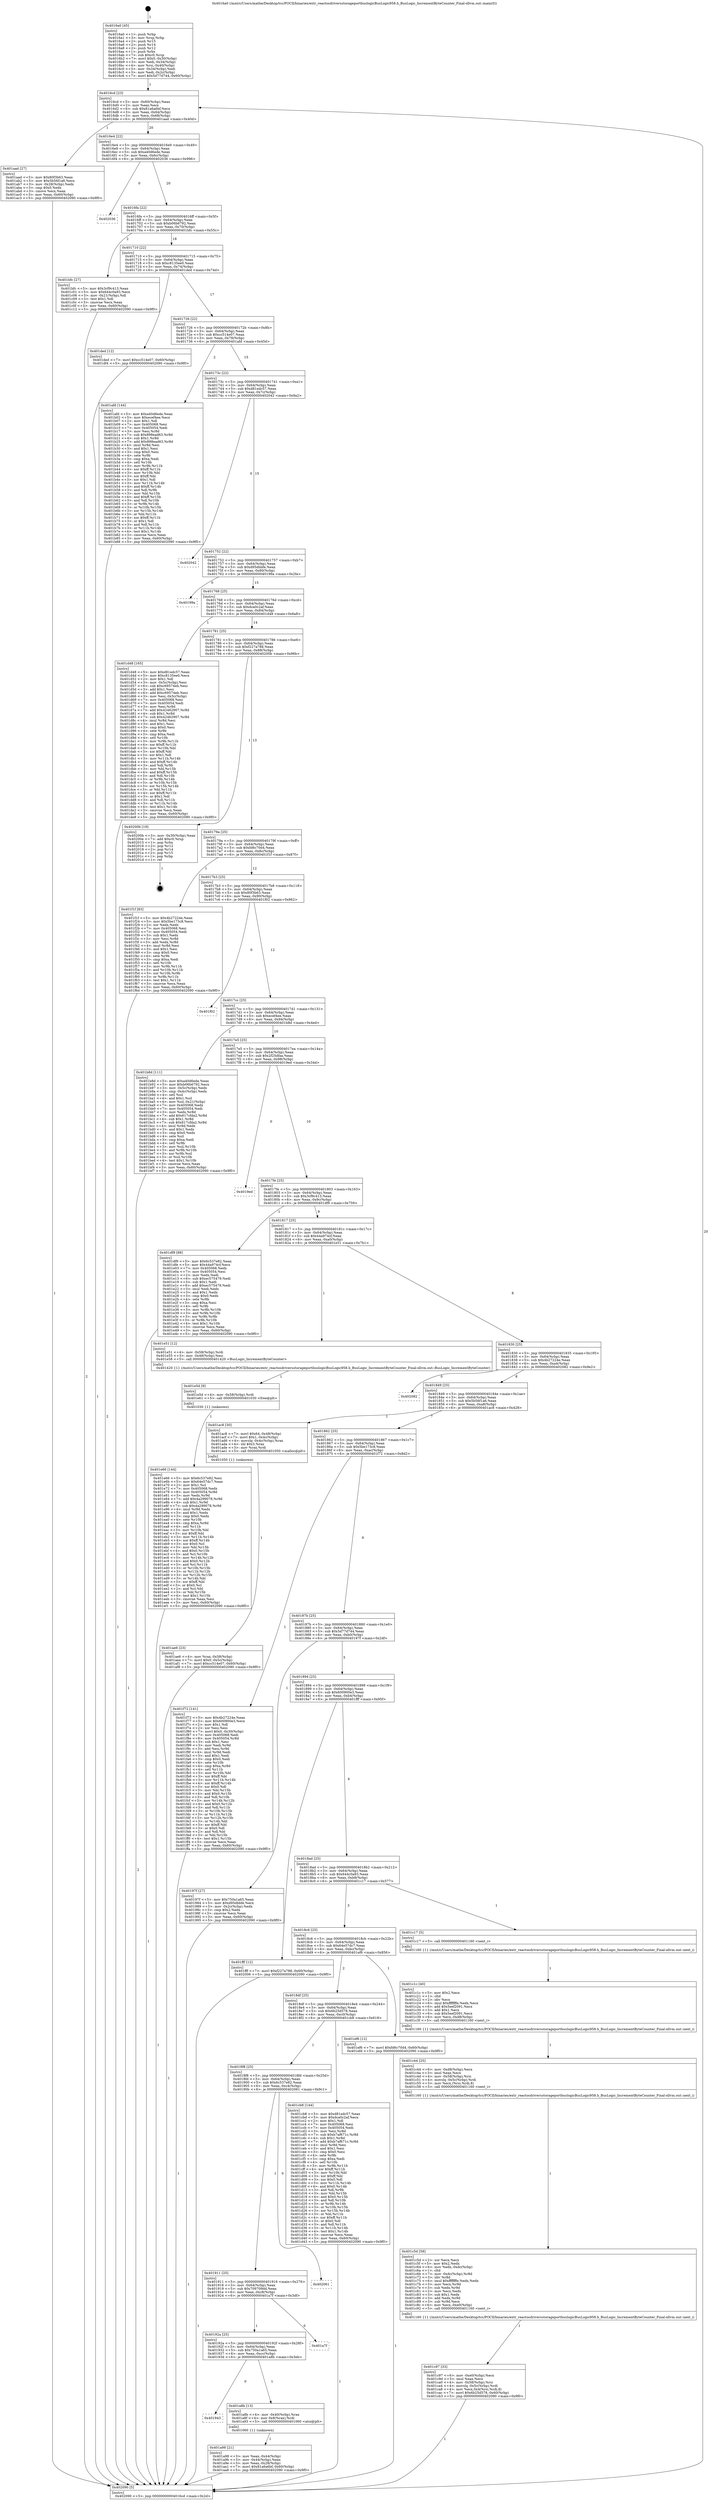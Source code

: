 digraph "0x4016a0" {
  label = "0x4016a0 (/mnt/c/Users/mathe/Desktop/tcc/POCII/binaries/extr_reactosdriversstorageportbuslogicBusLogic958.h_BusLogic_IncrementByteCounter_Final-ollvm.out::main(0))"
  labelloc = "t"
  node[shape=record]

  Entry [label="",width=0.3,height=0.3,shape=circle,fillcolor=black,style=filled]
  "0x4016cd" [label="{
     0x4016cd [23]\l
     | [instrs]\l
     &nbsp;&nbsp;0x4016cd \<+3\>: mov -0x60(%rbp),%eax\l
     &nbsp;&nbsp;0x4016d0 \<+2\>: mov %eax,%ecx\l
     &nbsp;&nbsp;0x4016d2 \<+6\>: sub $0x81a6a6bf,%ecx\l
     &nbsp;&nbsp;0x4016d8 \<+3\>: mov %eax,-0x64(%rbp)\l
     &nbsp;&nbsp;0x4016db \<+3\>: mov %ecx,-0x68(%rbp)\l
     &nbsp;&nbsp;0x4016de \<+6\>: je 0000000000401aad \<main+0x40d\>\l
  }"]
  "0x401aad" [label="{
     0x401aad [27]\l
     | [instrs]\l
     &nbsp;&nbsp;0x401aad \<+5\>: mov $0x80f3b63,%eax\l
     &nbsp;&nbsp;0x401ab2 \<+5\>: mov $0x5b56f1a6,%ecx\l
     &nbsp;&nbsp;0x401ab7 \<+3\>: mov -0x28(%rbp),%edx\l
     &nbsp;&nbsp;0x401aba \<+3\>: cmp $0x0,%edx\l
     &nbsp;&nbsp;0x401abd \<+3\>: cmove %ecx,%eax\l
     &nbsp;&nbsp;0x401ac0 \<+3\>: mov %eax,-0x60(%rbp)\l
     &nbsp;&nbsp;0x401ac3 \<+5\>: jmp 0000000000402090 \<main+0x9f0\>\l
  }"]
  "0x4016e4" [label="{
     0x4016e4 [22]\l
     | [instrs]\l
     &nbsp;&nbsp;0x4016e4 \<+5\>: jmp 00000000004016e9 \<main+0x49\>\l
     &nbsp;&nbsp;0x4016e9 \<+3\>: mov -0x64(%rbp),%eax\l
     &nbsp;&nbsp;0x4016ec \<+5\>: sub $0xa40d6ede,%eax\l
     &nbsp;&nbsp;0x4016f1 \<+3\>: mov %eax,-0x6c(%rbp)\l
     &nbsp;&nbsp;0x4016f4 \<+6\>: je 0000000000402036 \<main+0x996\>\l
  }"]
  Exit [label="",width=0.3,height=0.3,shape=circle,fillcolor=black,style=filled,peripheries=2]
  "0x402036" [label="{
     0x402036\l
  }", style=dashed]
  "0x4016fa" [label="{
     0x4016fa [22]\l
     | [instrs]\l
     &nbsp;&nbsp;0x4016fa \<+5\>: jmp 00000000004016ff \<main+0x5f\>\l
     &nbsp;&nbsp;0x4016ff \<+3\>: mov -0x64(%rbp),%eax\l
     &nbsp;&nbsp;0x401702 \<+5\>: sub $0xb06b6792,%eax\l
     &nbsp;&nbsp;0x401707 \<+3\>: mov %eax,-0x70(%rbp)\l
     &nbsp;&nbsp;0x40170a \<+6\>: je 0000000000401bfc \<main+0x55c\>\l
  }"]
  "0x401e66" [label="{
     0x401e66 [144]\l
     | [instrs]\l
     &nbsp;&nbsp;0x401e66 \<+5\>: mov $0x6c537e82,%esi\l
     &nbsp;&nbsp;0x401e6b \<+5\>: mov $0x64e57dc7,%eax\l
     &nbsp;&nbsp;0x401e70 \<+2\>: mov $0x1,%cl\l
     &nbsp;&nbsp;0x401e72 \<+7\>: mov 0x405068,%edx\l
     &nbsp;&nbsp;0x401e79 \<+8\>: mov 0x405054,%r8d\l
     &nbsp;&nbsp;0x401e81 \<+3\>: mov %edx,%r9d\l
     &nbsp;&nbsp;0x401e84 \<+7\>: add $0x4a299078,%r9d\l
     &nbsp;&nbsp;0x401e8b \<+4\>: sub $0x1,%r9d\l
     &nbsp;&nbsp;0x401e8f \<+7\>: sub $0x4a299078,%r9d\l
     &nbsp;&nbsp;0x401e96 \<+4\>: imul %r9d,%edx\l
     &nbsp;&nbsp;0x401e9a \<+3\>: and $0x1,%edx\l
     &nbsp;&nbsp;0x401e9d \<+3\>: cmp $0x0,%edx\l
     &nbsp;&nbsp;0x401ea0 \<+4\>: sete %r10b\l
     &nbsp;&nbsp;0x401ea4 \<+4\>: cmp $0xa,%r8d\l
     &nbsp;&nbsp;0x401ea8 \<+4\>: setl %r11b\l
     &nbsp;&nbsp;0x401eac \<+3\>: mov %r10b,%bl\l
     &nbsp;&nbsp;0x401eaf \<+3\>: xor $0xff,%bl\l
     &nbsp;&nbsp;0x401eb2 \<+3\>: mov %r11b,%r14b\l
     &nbsp;&nbsp;0x401eb5 \<+4\>: xor $0xff,%r14b\l
     &nbsp;&nbsp;0x401eb9 \<+3\>: xor $0x0,%cl\l
     &nbsp;&nbsp;0x401ebc \<+3\>: mov %bl,%r15b\l
     &nbsp;&nbsp;0x401ebf \<+4\>: and $0x0,%r15b\l
     &nbsp;&nbsp;0x401ec3 \<+3\>: and %cl,%r10b\l
     &nbsp;&nbsp;0x401ec6 \<+3\>: mov %r14b,%r12b\l
     &nbsp;&nbsp;0x401ec9 \<+4\>: and $0x0,%r12b\l
     &nbsp;&nbsp;0x401ecd \<+3\>: and %cl,%r11b\l
     &nbsp;&nbsp;0x401ed0 \<+3\>: or %r10b,%r15b\l
     &nbsp;&nbsp;0x401ed3 \<+3\>: or %r11b,%r12b\l
     &nbsp;&nbsp;0x401ed6 \<+3\>: xor %r12b,%r15b\l
     &nbsp;&nbsp;0x401ed9 \<+3\>: or %r14b,%bl\l
     &nbsp;&nbsp;0x401edc \<+3\>: xor $0xff,%bl\l
     &nbsp;&nbsp;0x401edf \<+3\>: or $0x0,%cl\l
     &nbsp;&nbsp;0x401ee2 \<+2\>: and %cl,%bl\l
     &nbsp;&nbsp;0x401ee4 \<+3\>: or %bl,%r15b\l
     &nbsp;&nbsp;0x401ee7 \<+4\>: test $0x1,%r15b\l
     &nbsp;&nbsp;0x401eeb \<+3\>: cmovne %eax,%esi\l
     &nbsp;&nbsp;0x401eee \<+3\>: mov %esi,-0x60(%rbp)\l
     &nbsp;&nbsp;0x401ef1 \<+5\>: jmp 0000000000402090 \<main+0x9f0\>\l
  }"]
  "0x401bfc" [label="{
     0x401bfc [27]\l
     | [instrs]\l
     &nbsp;&nbsp;0x401bfc \<+5\>: mov $0x3cf9c413,%eax\l
     &nbsp;&nbsp;0x401c01 \<+5\>: mov $0x644c0a93,%ecx\l
     &nbsp;&nbsp;0x401c06 \<+3\>: mov -0x21(%rbp),%dl\l
     &nbsp;&nbsp;0x401c09 \<+3\>: test $0x1,%dl\l
     &nbsp;&nbsp;0x401c0c \<+3\>: cmovne %ecx,%eax\l
     &nbsp;&nbsp;0x401c0f \<+3\>: mov %eax,-0x60(%rbp)\l
     &nbsp;&nbsp;0x401c12 \<+5\>: jmp 0000000000402090 \<main+0x9f0\>\l
  }"]
  "0x401710" [label="{
     0x401710 [22]\l
     | [instrs]\l
     &nbsp;&nbsp;0x401710 \<+5\>: jmp 0000000000401715 \<main+0x75\>\l
     &nbsp;&nbsp;0x401715 \<+3\>: mov -0x64(%rbp),%eax\l
     &nbsp;&nbsp;0x401718 \<+5\>: sub $0xc8135ee0,%eax\l
     &nbsp;&nbsp;0x40171d \<+3\>: mov %eax,-0x74(%rbp)\l
     &nbsp;&nbsp;0x401720 \<+6\>: je 0000000000401ded \<main+0x74d\>\l
  }"]
  "0x401e5d" [label="{
     0x401e5d [9]\l
     | [instrs]\l
     &nbsp;&nbsp;0x401e5d \<+4\>: mov -0x58(%rbp),%rdi\l
     &nbsp;&nbsp;0x401e61 \<+5\>: call 0000000000401030 \<free@plt\>\l
     | [calls]\l
     &nbsp;&nbsp;0x401030 \{1\} (unknown)\l
  }"]
  "0x401ded" [label="{
     0x401ded [12]\l
     | [instrs]\l
     &nbsp;&nbsp;0x401ded \<+7\>: movl $0xcc514e07,-0x60(%rbp)\l
     &nbsp;&nbsp;0x401df4 \<+5\>: jmp 0000000000402090 \<main+0x9f0\>\l
  }"]
  "0x401726" [label="{
     0x401726 [22]\l
     | [instrs]\l
     &nbsp;&nbsp;0x401726 \<+5\>: jmp 000000000040172b \<main+0x8b\>\l
     &nbsp;&nbsp;0x40172b \<+3\>: mov -0x64(%rbp),%eax\l
     &nbsp;&nbsp;0x40172e \<+5\>: sub $0xcc514e07,%eax\l
     &nbsp;&nbsp;0x401733 \<+3\>: mov %eax,-0x78(%rbp)\l
     &nbsp;&nbsp;0x401736 \<+6\>: je 0000000000401afd \<main+0x45d\>\l
  }"]
  "0x401c97" [label="{
     0x401c97 [33]\l
     | [instrs]\l
     &nbsp;&nbsp;0x401c97 \<+6\>: mov -0xe0(%rbp),%ecx\l
     &nbsp;&nbsp;0x401c9d \<+3\>: imul %eax,%ecx\l
     &nbsp;&nbsp;0x401ca0 \<+4\>: mov -0x58(%rbp),%rsi\l
     &nbsp;&nbsp;0x401ca4 \<+4\>: movslq -0x5c(%rbp),%rdi\l
     &nbsp;&nbsp;0x401ca8 \<+4\>: mov %ecx,0x4(%rsi,%rdi,8)\l
     &nbsp;&nbsp;0x401cac \<+7\>: movl $0x6b25d578,-0x60(%rbp)\l
     &nbsp;&nbsp;0x401cb3 \<+5\>: jmp 0000000000402090 \<main+0x9f0\>\l
  }"]
  "0x401afd" [label="{
     0x401afd [144]\l
     | [instrs]\l
     &nbsp;&nbsp;0x401afd \<+5\>: mov $0xa40d6ede,%eax\l
     &nbsp;&nbsp;0x401b02 \<+5\>: mov $0xecef4ee,%ecx\l
     &nbsp;&nbsp;0x401b07 \<+2\>: mov $0x1,%dl\l
     &nbsp;&nbsp;0x401b09 \<+7\>: mov 0x405068,%esi\l
     &nbsp;&nbsp;0x401b10 \<+7\>: mov 0x405054,%edi\l
     &nbsp;&nbsp;0x401b17 \<+3\>: mov %esi,%r8d\l
     &nbsp;&nbsp;0x401b1a \<+7\>: sub $0x898ead63,%r8d\l
     &nbsp;&nbsp;0x401b21 \<+4\>: sub $0x1,%r8d\l
     &nbsp;&nbsp;0x401b25 \<+7\>: add $0x898ead63,%r8d\l
     &nbsp;&nbsp;0x401b2c \<+4\>: imul %r8d,%esi\l
     &nbsp;&nbsp;0x401b30 \<+3\>: and $0x1,%esi\l
     &nbsp;&nbsp;0x401b33 \<+3\>: cmp $0x0,%esi\l
     &nbsp;&nbsp;0x401b36 \<+4\>: sete %r9b\l
     &nbsp;&nbsp;0x401b3a \<+3\>: cmp $0xa,%edi\l
     &nbsp;&nbsp;0x401b3d \<+4\>: setl %r10b\l
     &nbsp;&nbsp;0x401b41 \<+3\>: mov %r9b,%r11b\l
     &nbsp;&nbsp;0x401b44 \<+4\>: xor $0xff,%r11b\l
     &nbsp;&nbsp;0x401b48 \<+3\>: mov %r10b,%bl\l
     &nbsp;&nbsp;0x401b4b \<+3\>: xor $0xff,%bl\l
     &nbsp;&nbsp;0x401b4e \<+3\>: xor $0x1,%dl\l
     &nbsp;&nbsp;0x401b51 \<+3\>: mov %r11b,%r14b\l
     &nbsp;&nbsp;0x401b54 \<+4\>: and $0xff,%r14b\l
     &nbsp;&nbsp;0x401b58 \<+3\>: and %dl,%r9b\l
     &nbsp;&nbsp;0x401b5b \<+3\>: mov %bl,%r15b\l
     &nbsp;&nbsp;0x401b5e \<+4\>: and $0xff,%r15b\l
     &nbsp;&nbsp;0x401b62 \<+3\>: and %dl,%r10b\l
     &nbsp;&nbsp;0x401b65 \<+3\>: or %r9b,%r14b\l
     &nbsp;&nbsp;0x401b68 \<+3\>: or %r10b,%r15b\l
     &nbsp;&nbsp;0x401b6b \<+3\>: xor %r15b,%r14b\l
     &nbsp;&nbsp;0x401b6e \<+3\>: or %bl,%r11b\l
     &nbsp;&nbsp;0x401b71 \<+4\>: xor $0xff,%r11b\l
     &nbsp;&nbsp;0x401b75 \<+3\>: or $0x1,%dl\l
     &nbsp;&nbsp;0x401b78 \<+3\>: and %dl,%r11b\l
     &nbsp;&nbsp;0x401b7b \<+3\>: or %r11b,%r14b\l
     &nbsp;&nbsp;0x401b7e \<+4\>: test $0x1,%r14b\l
     &nbsp;&nbsp;0x401b82 \<+3\>: cmovne %ecx,%eax\l
     &nbsp;&nbsp;0x401b85 \<+3\>: mov %eax,-0x60(%rbp)\l
     &nbsp;&nbsp;0x401b88 \<+5\>: jmp 0000000000402090 \<main+0x9f0\>\l
  }"]
  "0x40173c" [label="{
     0x40173c [22]\l
     | [instrs]\l
     &nbsp;&nbsp;0x40173c \<+5\>: jmp 0000000000401741 \<main+0xa1\>\l
     &nbsp;&nbsp;0x401741 \<+3\>: mov -0x64(%rbp),%eax\l
     &nbsp;&nbsp;0x401744 \<+5\>: sub $0xd81edc57,%eax\l
     &nbsp;&nbsp;0x401749 \<+3\>: mov %eax,-0x7c(%rbp)\l
     &nbsp;&nbsp;0x40174c \<+6\>: je 0000000000402042 \<main+0x9a2\>\l
  }"]
  "0x401c5d" [label="{
     0x401c5d [58]\l
     | [instrs]\l
     &nbsp;&nbsp;0x401c5d \<+2\>: xor %ecx,%ecx\l
     &nbsp;&nbsp;0x401c5f \<+5\>: mov $0x2,%edx\l
     &nbsp;&nbsp;0x401c64 \<+6\>: mov %edx,-0xdc(%rbp)\l
     &nbsp;&nbsp;0x401c6a \<+1\>: cltd\l
     &nbsp;&nbsp;0x401c6b \<+7\>: mov -0xdc(%rbp),%r8d\l
     &nbsp;&nbsp;0x401c72 \<+3\>: idiv %r8d\l
     &nbsp;&nbsp;0x401c75 \<+6\>: imul $0xfffffffe,%edx,%edx\l
     &nbsp;&nbsp;0x401c7b \<+3\>: mov %ecx,%r9d\l
     &nbsp;&nbsp;0x401c7e \<+3\>: sub %edx,%r9d\l
     &nbsp;&nbsp;0x401c81 \<+2\>: mov %ecx,%edx\l
     &nbsp;&nbsp;0x401c83 \<+3\>: sub $0x1,%edx\l
     &nbsp;&nbsp;0x401c86 \<+3\>: add %edx,%r9d\l
     &nbsp;&nbsp;0x401c89 \<+3\>: sub %r9d,%ecx\l
     &nbsp;&nbsp;0x401c8c \<+6\>: mov %ecx,-0xe0(%rbp)\l
     &nbsp;&nbsp;0x401c92 \<+5\>: call 0000000000401160 \<next_i\>\l
     | [calls]\l
     &nbsp;&nbsp;0x401160 \{1\} (/mnt/c/Users/mathe/Desktop/tcc/POCII/binaries/extr_reactosdriversstorageportbuslogicBusLogic958.h_BusLogic_IncrementByteCounter_Final-ollvm.out::next_i)\l
  }"]
  "0x402042" [label="{
     0x402042\l
  }", style=dashed]
  "0x401752" [label="{
     0x401752 [22]\l
     | [instrs]\l
     &nbsp;&nbsp;0x401752 \<+5\>: jmp 0000000000401757 \<main+0xb7\>\l
     &nbsp;&nbsp;0x401757 \<+3\>: mov -0x64(%rbp),%eax\l
     &nbsp;&nbsp;0x40175a \<+5\>: sub $0xd95dbbfe,%eax\l
     &nbsp;&nbsp;0x40175f \<+3\>: mov %eax,-0x80(%rbp)\l
     &nbsp;&nbsp;0x401762 \<+6\>: je 000000000040199a \<main+0x2fa\>\l
  }"]
  "0x401c44" [label="{
     0x401c44 [25]\l
     | [instrs]\l
     &nbsp;&nbsp;0x401c44 \<+6\>: mov -0xd8(%rbp),%ecx\l
     &nbsp;&nbsp;0x401c4a \<+3\>: imul %eax,%ecx\l
     &nbsp;&nbsp;0x401c4d \<+4\>: mov -0x58(%rbp),%rsi\l
     &nbsp;&nbsp;0x401c51 \<+4\>: movslq -0x5c(%rbp),%rdi\l
     &nbsp;&nbsp;0x401c55 \<+3\>: mov %ecx,(%rsi,%rdi,8)\l
     &nbsp;&nbsp;0x401c58 \<+5\>: call 0000000000401160 \<next_i\>\l
     | [calls]\l
     &nbsp;&nbsp;0x401160 \{1\} (/mnt/c/Users/mathe/Desktop/tcc/POCII/binaries/extr_reactosdriversstorageportbuslogicBusLogic958.h_BusLogic_IncrementByteCounter_Final-ollvm.out::next_i)\l
  }"]
  "0x40199a" [label="{
     0x40199a\l
  }", style=dashed]
  "0x401768" [label="{
     0x401768 [25]\l
     | [instrs]\l
     &nbsp;&nbsp;0x401768 \<+5\>: jmp 000000000040176d \<main+0xcd\>\l
     &nbsp;&nbsp;0x40176d \<+3\>: mov -0x64(%rbp),%eax\l
     &nbsp;&nbsp;0x401770 \<+5\>: sub $0xdca0c2af,%eax\l
     &nbsp;&nbsp;0x401775 \<+6\>: mov %eax,-0x84(%rbp)\l
     &nbsp;&nbsp;0x40177b \<+6\>: je 0000000000401d48 \<main+0x6a8\>\l
  }"]
  "0x401c1c" [label="{
     0x401c1c [40]\l
     | [instrs]\l
     &nbsp;&nbsp;0x401c1c \<+5\>: mov $0x2,%ecx\l
     &nbsp;&nbsp;0x401c21 \<+1\>: cltd\l
     &nbsp;&nbsp;0x401c22 \<+2\>: idiv %ecx\l
     &nbsp;&nbsp;0x401c24 \<+6\>: imul $0xfffffffe,%edx,%ecx\l
     &nbsp;&nbsp;0x401c2a \<+6\>: add $0x5eef2091,%ecx\l
     &nbsp;&nbsp;0x401c30 \<+3\>: add $0x1,%ecx\l
     &nbsp;&nbsp;0x401c33 \<+6\>: sub $0x5eef2091,%ecx\l
     &nbsp;&nbsp;0x401c39 \<+6\>: mov %ecx,-0xd8(%rbp)\l
     &nbsp;&nbsp;0x401c3f \<+5\>: call 0000000000401160 \<next_i\>\l
     | [calls]\l
     &nbsp;&nbsp;0x401160 \{1\} (/mnt/c/Users/mathe/Desktop/tcc/POCII/binaries/extr_reactosdriversstorageportbuslogicBusLogic958.h_BusLogic_IncrementByteCounter_Final-ollvm.out::next_i)\l
  }"]
  "0x401d48" [label="{
     0x401d48 [165]\l
     | [instrs]\l
     &nbsp;&nbsp;0x401d48 \<+5\>: mov $0xd81edc57,%eax\l
     &nbsp;&nbsp;0x401d4d \<+5\>: mov $0xc8135ee0,%ecx\l
     &nbsp;&nbsp;0x401d52 \<+2\>: mov $0x1,%dl\l
     &nbsp;&nbsp;0x401d54 \<+3\>: mov -0x5c(%rbp),%esi\l
     &nbsp;&nbsp;0x401d57 \<+6\>: sub $0xc69574eb,%esi\l
     &nbsp;&nbsp;0x401d5d \<+3\>: add $0x1,%esi\l
     &nbsp;&nbsp;0x401d60 \<+6\>: add $0xc69574eb,%esi\l
     &nbsp;&nbsp;0x401d66 \<+3\>: mov %esi,-0x5c(%rbp)\l
     &nbsp;&nbsp;0x401d69 \<+7\>: mov 0x405068,%esi\l
     &nbsp;&nbsp;0x401d70 \<+7\>: mov 0x405054,%edi\l
     &nbsp;&nbsp;0x401d77 \<+3\>: mov %esi,%r8d\l
     &nbsp;&nbsp;0x401d7a \<+7\>: add $0x42462907,%r8d\l
     &nbsp;&nbsp;0x401d81 \<+4\>: sub $0x1,%r8d\l
     &nbsp;&nbsp;0x401d85 \<+7\>: sub $0x42462907,%r8d\l
     &nbsp;&nbsp;0x401d8c \<+4\>: imul %r8d,%esi\l
     &nbsp;&nbsp;0x401d90 \<+3\>: and $0x1,%esi\l
     &nbsp;&nbsp;0x401d93 \<+3\>: cmp $0x0,%esi\l
     &nbsp;&nbsp;0x401d96 \<+4\>: sete %r9b\l
     &nbsp;&nbsp;0x401d9a \<+3\>: cmp $0xa,%edi\l
     &nbsp;&nbsp;0x401d9d \<+4\>: setl %r10b\l
     &nbsp;&nbsp;0x401da1 \<+3\>: mov %r9b,%r11b\l
     &nbsp;&nbsp;0x401da4 \<+4\>: xor $0xff,%r11b\l
     &nbsp;&nbsp;0x401da8 \<+3\>: mov %r10b,%bl\l
     &nbsp;&nbsp;0x401dab \<+3\>: xor $0xff,%bl\l
     &nbsp;&nbsp;0x401dae \<+3\>: xor $0x1,%dl\l
     &nbsp;&nbsp;0x401db1 \<+3\>: mov %r11b,%r14b\l
     &nbsp;&nbsp;0x401db4 \<+4\>: and $0xff,%r14b\l
     &nbsp;&nbsp;0x401db8 \<+3\>: and %dl,%r9b\l
     &nbsp;&nbsp;0x401dbb \<+3\>: mov %bl,%r15b\l
     &nbsp;&nbsp;0x401dbe \<+4\>: and $0xff,%r15b\l
     &nbsp;&nbsp;0x401dc2 \<+3\>: and %dl,%r10b\l
     &nbsp;&nbsp;0x401dc5 \<+3\>: or %r9b,%r14b\l
     &nbsp;&nbsp;0x401dc8 \<+3\>: or %r10b,%r15b\l
     &nbsp;&nbsp;0x401dcb \<+3\>: xor %r15b,%r14b\l
     &nbsp;&nbsp;0x401dce \<+3\>: or %bl,%r11b\l
     &nbsp;&nbsp;0x401dd1 \<+4\>: xor $0xff,%r11b\l
     &nbsp;&nbsp;0x401dd5 \<+3\>: or $0x1,%dl\l
     &nbsp;&nbsp;0x401dd8 \<+3\>: and %dl,%r11b\l
     &nbsp;&nbsp;0x401ddb \<+3\>: or %r11b,%r14b\l
     &nbsp;&nbsp;0x401dde \<+4\>: test $0x1,%r14b\l
     &nbsp;&nbsp;0x401de2 \<+3\>: cmovne %ecx,%eax\l
     &nbsp;&nbsp;0x401de5 \<+3\>: mov %eax,-0x60(%rbp)\l
     &nbsp;&nbsp;0x401de8 \<+5\>: jmp 0000000000402090 \<main+0x9f0\>\l
  }"]
  "0x401781" [label="{
     0x401781 [25]\l
     | [instrs]\l
     &nbsp;&nbsp;0x401781 \<+5\>: jmp 0000000000401786 \<main+0xe6\>\l
     &nbsp;&nbsp;0x401786 \<+3\>: mov -0x64(%rbp),%eax\l
     &nbsp;&nbsp;0x401789 \<+5\>: sub $0xf227a788,%eax\l
     &nbsp;&nbsp;0x40178e \<+6\>: mov %eax,-0x88(%rbp)\l
     &nbsp;&nbsp;0x401794 \<+6\>: je 000000000040200b \<main+0x96b\>\l
  }"]
  "0x401ae6" [label="{
     0x401ae6 [23]\l
     | [instrs]\l
     &nbsp;&nbsp;0x401ae6 \<+4\>: mov %rax,-0x58(%rbp)\l
     &nbsp;&nbsp;0x401aea \<+7\>: movl $0x0,-0x5c(%rbp)\l
     &nbsp;&nbsp;0x401af1 \<+7\>: movl $0xcc514e07,-0x60(%rbp)\l
     &nbsp;&nbsp;0x401af8 \<+5\>: jmp 0000000000402090 \<main+0x9f0\>\l
  }"]
  "0x40200b" [label="{
     0x40200b [19]\l
     | [instrs]\l
     &nbsp;&nbsp;0x40200b \<+3\>: mov -0x30(%rbp),%eax\l
     &nbsp;&nbsp;0x40200e \<+7\>: add $0xc0,%rsp\l
     &nbsp;&nbsp;0x402015 \<+1\>: pop %rbx\l
     &nbsp;&nbsp;0x402016 \<+2\>: pop %r12\l
     &nbsp;&nbsp;0x402018 \<+2\>: pop %r14\l
     &nbsp;&nbsp;0x40201a \<+2\>: pop %r15\l
     &nbsp;&nbsp;0x40201c \<+1\>: pop %rbp\l
     &nbsp;&nbsp;0x40201d \<+1\>: ret\l
  }"]
  "0x40179a" [label="{
     0x40179a [25]\l
     | [instrs]\l
     &nbsp;&nbsp;0x40179a \<+5\>: jmp 000000000040179f \<main+0xff\>\l
     &nbsp;&nbsp;0x40179f \<+3\>: mov -0x64(%rbp),%eax\l
     &nbsp;&nbsp;0x4017a2 \<+5\>: sub $0xfd6c70d4,%eax\l
     &nbsp;&nbsp;0x4017a7 \<+6\>: mov %eax,-0x8c(%rbp)\l
     &nbsp;&nbsp;0x4017ad \<+6\>: je 0000000000401f1f \<main+0x87f\>\l
  }"]
  "0x401a98" [label="{
     0x401a98 [21]\l
     | [instrs]\l
     &nbsp;&nbsp;0x401a98 \<+3\>: mov %eax,-0x44(%rbp)\l
     &nbsp;&nbsp;0x401a9b \<+3\>: mov -0x44(%rbp),%eax\l
     &nbsp;&nbsp;0x401a9e \<+3\>: mov %eax,-0x28(%rbp)\l
     &nbsp;&nbsp;0x401aa1 \<+7\>: movl $0x81a6a6bf,-0x60(%rbp)\l
     &nbsp;&nbsp;0x401aa8 \<+5\>: jmp 0000000000402090 \<main+0x9f0\>\l
  }"]
  "0x401f1f" [label="{
     0x401f1f [83]\l
     | [instrs]\l
     &nbsp;&nbsp;0x401f1f \<+5\>: mov $0x4b27224e,%eax\l
     &nbsp;&nbsp;0x401f24 \<+5\>: mov $0x5be173c8,%ecx\l
     &nbsp;&nbsp;0x401f29 \<+2\>: xor %edx,%edx\l
     &nbsp;&nbsp;0x401f2b \<+7\>: mov 0x405068,%esi\l
     &nbsp;&nbsp;0x401f32 \<+7\>: mov 0x405054,%edi\l
     &nbsp;&nbsp;0x401f39 \<+3\>: sub $0x1,%edx\l
     &nbsp;&nbsp;0x401f3c \<+3\>: mov %esi,%r8d\l
     &nbsp;&nbsp;0x401f3f \<+3\>: add %edx,%r8d\l
     &nbsp;&nbsp;0x401f42 \<+4\>: imul %r8d,%esi\l
     &nbsp;&nbsp;0x401f46 \<+3\>: and $0x1,%esi\l
     &nbsp;&nbsp;0x401f49 \<+3\>: cmp $0x0,%esi\l
     &nbsp;&nbsp;0x401f4c \<+4\>: sete %r9b\l
     &nbsp;&nbsp;0x401f50 \<+3\>: cmp $0xa,%edi\l
     &nbsp;&nbsp;0x401f53 \<+4\>: setl %r10b\l
     &nbsp;&nbsp;0x401f57 \<+3\>: mov %r9b,%r11b\l
     &nbsp;&nbsp;0x401f5a \<+3\>: and %r10b,%r11b\l
     &nbsp;&nbsp;0x401f5d \<+3\>: xor %r10b,%r9b\l
     &nbsp;&nbsp;0x401f60 \<+3\>: or %r9b,%r11b\l
     &nbsp;&nbsp;0x401f63 \<+4\>: test $0x1,%r11b\l
     &nbsp;&nbsp;0x401f67 \<+3\>: cmovne %ecx,%eax\l
     &nbsp;&nbsp;0x401f6a \<+3\>: mov %eax,-0x60(%rbp)\l
     &nbsp;&nbsp;0x401f6d \<+5\>: jmp 0000000000402090 \<main+0x9f0\>\l
  }"]
  "0x4017b3" [label="{
     0x4017b3 [25]\l
     | [instrs]\l
     &nbsp;&nbsp;0x4017b3 \<+5\>: jmp 00000000004017b8 \<main+0x118\>\l
     &nbsp;&nbsp;0x4017b8 \<+3\>: mov -0x64(%rbp),%eax\l
     &nbsp;&nbsp;0x4017bb \<+5\>: sub $0x80f3b63,%eax\l
     &nbsp;&nbsp;0x4017c0 \<+6\>: mov %eax,-0x90(%rbp)\l
     &nbsp;&nbsp;0x4017c6 \<+6\>: je 0000000000401f02 \<main+0x862\>\l
  }"]
  "0x401943" [label="{
     0x401943\l
  }", style=dashed]
  "0x401f02" [label="{
     0x401f02\l
  }", style=dashed]
  "0x4017cc" [label="{
     0x4017cc [25]\l
     | [instrs]\l
     &nbsp;&nbsp;0x4017cc \<+5\>: jmp 00000000004017d1 \<main+0x131\>\l
     &nbsp;&nbsp;0x4017d1 \<+3\>: mov -0x64(%rbp),%eax\l
     &nbsp;&nbsp;0x4017d4 \<+5\>: sub $0xecef4ee,%eax\l
     &nbsp;&nbsp;0x4017d9 \<+6\>: mov %eax,-0x94(%rbp)\l
     &nbsp;&nbsp;0x4017df \<+6\>: je 0000000000401b8d \<main+0x4ed\>\l
  }"]
  "0x401a8b" [label="{
     0x401a8b [13]\l
     | [instrs]\l
     &nbsp;&nbsp;0x401a8b \<+4\>: mov -0x40(%rbp),%rax\l
     &nbsp;&nbsp;0x401a8f \<+4\>: mov 0x8(%rax),%rdi\l
     &nbsp;&nbsp;0x401a93 \<+5\>: call 0000000000401060 \<atoi@plt\>\l
     | [calls]\l
     &nbsp;&nbsp;0x401060 \{1\} (unknown)\l
  }"]
  "0x401b8d" [label="{
     0x401b8d [111]\l
     | [instrs]\l
     &nbsp;&nbsp;0x401b8d \<+5\>: mov $0xa40d6ede,%eax\l
     &nbsp;&nbsp;0x401b92 \<+5\>: mov $0xb06b6792,%ecx\l
     &nbsp;&nbsp;0x401b97 \<+3\>: mov -0x5c(%rbp),%edx\l
     &nbsp;&nbsp;0x401b9a \<+3\>: cmp -0x4c(%rbp),%edx\l
     &nbsp;&nbsp;0x401b9d \<+4\>: setl %sil\l
     &nbsp;&nbsp;0x401ba1 \<+4\>: and $0x1,%sil\l
     &nbsp;&nbsp;0x401ba5 \<+4\>: mov %sil,-0x21(%rbp)\l
     &nbsp;&nbsp;0x401ba9 \<+7\>: mov 0x405068,%edx\l
     &nbsp;&nbsp;0x401bb0 \<+7\>: mov 0x405054,%edi\l
     &nbsp;&nbsp;0x401bb7 \<+3\>: mov %edx,%r8d\l
     &nbsp;&nbsp;0x401bba \<+7\>: add $0x617cfda2,%r8d\l
     &nbsp;&nbsp;0x401bc1 \<+4\>: sub $0x1,%r8d\l
     &nbsp;&nbsp;0x401bc5 \<+7\>: sub $0x617cfda2,%r8d\l
     &nbsp;&nbsp;0x401bcc \<+4\>: imul %r8d,%edx\l
     &nbsp;&nbsp;0x401bd0 \<+3\>: and $0x1,%edx\l
     &nbsp;&nbsp;0x401bd3 \<+3\>: cmp $0x0,%edx\l
     &nbsp;&nbsp;0x401bd6 \<+4\>: sete %sil\l
     &nbsp;&nbsp;0x401bda \<+3\>: cmp $0xa,%edi\l
     &nbsp;&nbsp;0x401bdd \<+4\>: setl %r9b\l
     &nbsp;&nbsp;0x401be1 \<+3\>: mov %sil,%r10b\l
     &nbsp;&nbsp;0x401be4 \<+3\>: and %r9b,%r10b\l
     &nbsp;&nbsp;0x401be7 \<+3\>: xor %r9b,%sil\l
     &nbsp;&nbsp;0x401bea \<+3\>: or %sil,%r10b\l
     &nbsp;&nbsp;0x401bed \<+4\>: test $0x1,%r10b\l
     &nbsp;&nbsp;0x401bf1 \<+3\>: cmovne %ecx,%eax\l
     &nbsp;&nbsp;0x401bf4 \<+3\>: mov %eax,-0x60(%rbp)\l
     &nbsp;&nbsp;0x401bf7 \<+5\>: jmp 0000000000402090 \<main+0x9f0\>\l
  }"]
  "0x4017e5" [label="{
     0x4017e5 [25]\l
     | [instrs]\l
     &nbsp;&nbsp;0x4017e5 \<+5\>: jmp 00000000004017ea \<main+0x14a\>\l
     &nbsp;&nbsp;0x4017ea \<+3\>: mov -0x64(%rbp),%eax\l
     &nbsp;&nbsp;0x4017ed \<+5\>: sub $0x2f25dfaa,%eax\l
     &nbsp;&nbsp;0x4017f2 \<+6\>: mov %eax,-0x98(%rbp)\l
     &nbsp;&nbsp;0x4017f8 \<+6\>: je 00000000004019ed \<main+0x34d\>\l
  }"]
  "0x40192a" [label="{
     0x40192a [25]\l
     | [instrs]\l
     &nbsp;&nbsp;0x40192a \<+5\>: jmp 000000000040192f \<main+0x28f\>\l
     &nbsp;&nbsp;0x40192f \<+3\>: mov -0x64(%rbp),%eax\l
     &nbsp;&nbsp;0x401932 \<+5\>: sub $0x750a1a65,%eax\l
     &nbsp;&nbsp;0x401937 \<+6\>: mov %eax,-0xcc(%rbp)\l
     &nbsp;&nbsp;0x40193d \<+6\>: je 0000000000401a8b \<main+0x3eb\>\l
  }"]
  "0x4019ed" [label="{
     0x4019ed\l
  }", style=dashed]
  "0x4017fe" [label="{
     0x4017fe [25]\l
     | [instrs]\l
     &nbsp;&nbsp;0x4017fe \<+5\>: jmp 0000000000401803 \<main+0x163\>\l
     &nbsp;&nbsp;0x401803 \<+3\>: mov -0x64(%rbp),%eax\l
     &nbsp;&nbsp;0x401806 \<+5\>: sub $0x3cf9c413,%eax\l
     &nbsp;&nbsp;0x40180b \<+6\>: mov %eax,-0x9c(%rbp)\l
     &nbsp;&nbsp;0x401811 \<+6\>: je 0000000000401df9 \<main+0x759\>\l
  }"]
  "0x401a7f" [label="{
     0x401a7f\l
  }", style=dashed]
  "0x401df9" [label="{
     0x401df9 [88]\l
     | [instrs]\l
     &nbsp;&nbsp;0x401df9 \<+5\>: mov $0x6c537e82,%eax\l
     &nbsp;&nbsp;0x401dfe \<+5\>: mov $0x44a974cf,%ecx\l
     &nbsp;&nbsp;0x401e03 \<+7\>: mov 0x405068,%edx\l
     &nbsp;&nbsp;0x401e0a \<+7\>: mov 0x405054,%esi\l
     &nbsp;&nbsp;0x401e11 \<+2\>: mov %edx,%edi\l
     &nbsp;&nbsp;0x401e13 \<+6\>: sub $0xec575479,%edi\l
     &nbsp;&nbsp;0x401e19 \<+3\>: sub $0x1,%edi\l
     &nbsp;&nbsp;0x401e1c \<+6\>: add $0xec575479,%edi\l
     &nbsp;&nbsp;0x401e22 \<+3\>: imul %edi,%edx\l
     &nbsp;&nbsp;0x401e25 \<+3\>: and $0x1,%edx\l
     &nbsp;&nbsp;0x401e28 \<+3\>: cmp $0x0,%edx\l
     &nbsp;&nbsp;0x401e2b \<+4\>: sete %r8b\l
     &nbsp;&nbsp;0x401e2f \<+3\>: cmp $0xa,%esi\l
     &nbsp;&nbsp;0x401e32 \<+4\>: setl %r9b\l
     &nbsp;&nbsp;0x401e36 \<+3\>: mov %r8b,%r10b\l
     &nbsp;&nbsp;0x401e39 \<+3\>: and %r9b,%r10b\l
     &nbsp;&nbsp;0x401e3c \<+3\>: xor %r9b,%r8b\l
     &nbsp;&nbsp;0x401e3f \<+3\>: or %r8b,%r10b\l
     &nbsp;&nbsp;0x401e42 \<+4\>: test $0x1,%r10b\l
     &nbsp;&nbsp;0x401e46 \<+3\>: cmovne %ecx,%eax\l
     &nbsp;&nbsp;0x401e49 \<+3\>: mov %eax,-0x60(%rbp)\l
     &nbsp;&nbsp;0x401e4c \<+5\>: jmp 0000000000402090 \<main+0x9f0\>\l
  }"]
  "0x401817" [label="{
     0x401817 [25]\l
     | [instrs]\l
     &nbsp;&nbsp;0x401817 \<+5\>: jmp 000000000040181c \<main+0x17c\>\l
     &nbsp;&nbsp;0x40181c \<+3\>: mov -0x64(%rbp),%eax\l
     &nbsp;&nbsp;0x40181f \<+5\>: sub $0x44a974cf,%eax\l
     &nbsp;&nbsp;0x401824 \<+6\>: mov %eax,-0xa0(%rbp)\l
     &nbsp;&nbsp;0x40182a \<+6\>: je 0000000000401e51 \<main+0x7b1\>\l
  }"]
  "0x401911" [label="{
     0x401911 [25]\l
     | [instrs]\l
     &nbsp;&nbsp;0x401911 \<+5\>: jmp 0000000000401916 \<main+0x276\>\l
     &nbsp;&nbsp;0x401916 \<+3\>: mov -0x64(%rbp),%eax\l
     &nbsp;&nbsp;0x401919 \<+5\>: sub $0x709709dd,%eax\l
     &nbsp;&nbsp;0x40191e \<+6\>: mov %eax,-0xc8(%rbp)\l
     &nbsp;&nbsp;0x401924 \<+6\>: je 0000000000401a7f \<main+0x3df\>\l
  }"]
  "0x401e51" [label="{
     0x401e51 [12]\l
     | [instrs]\l
     &nbsp;&nbsp;0x401e51 \<+4\>: mov -0x58(%rbp),%rdi\l
     &nbsp;&nbsp;0x401e55 \<+3\>: mov -0x48(%rbp),%esi\l
     &nbsp;&nbsp;0x401e58 \<+5\>: call 0000000000401420 \<BusLogic_IncrementByteCounter\>\l
     | [calls]\l
     &nbsp;&nbsp;0x401420 \{1\} (/mnt/c/Users/mathe/Desktop/tcc/POCII/binaries/extr_reactosdriversstorageportbuslogicBusLogic958.h_BusLogic_IncrementByteCounter_Final-ollvm.out::BusLogic_IncrementByteCounter)\l
  }"]
  "0x401830" [label="{
     0x401830 [25]\l
     | [instrs]\l
     &nbsp;&nbsp;0x401830 \<+5\>: jmp 0000000000401835 \<main+0x195\>\l
     &nbsp;&nbsp;0x401835 \<+3\>: mov -0x64(%rbp),%eax\l
     &nbsp;&nbsp;0x401838 \<+5\>: sub $0x4b27224e,%eax\l
     &nbsp;&nbsp;0x40183d \<+6\>: mov %eax,-0xa4(%rbp)\l
     &nbsp;&nbsp;0x401843 \<+6\>: je 0000000000402082 \<main+0x9e2\>\l
  }"]
  "0x402061" [label="{
     0x402061\l
  }", style=dashed]
  "0x402082" [label="{
     0x402082\l
  }", style=dashed]
  "0x401849" [label="{
     0x401849 [25]\l
     | [instrs]\l
     &nbsp;&nbsp;0x401849 \<+5\>: jmp 000000000040184e \<main+0x1ae\>\l
     &nbsp;&nbsp;0x40184e \<+3\>: mov -0x64(%rbp),%eax\l
     &nbsp;&nbsp;0x401851 \<+5\>: sub $0x5b56f1a6,%eax\l
     &nbsp;&nbsp;0x401856 \<+6\>: mov %eax,-0xa8(%rbp)\l
     &nbsp;&nbsp;0x40185c \<+6\>: je 0000000000401ac8 \<main+0x428\>\l
  }"]
  "0x4018f8" [label="{
     0x4018f8 [25]\l
     | [instrs]\l
     &nbsp;&nbsp;0x4018f8 \<+5\>: jmp 00000000004018fd \<main+0x25d\>\l
     &nbsp;&nbsp;0x4018fd \<+3\>: mov -0x64(%rbp),%eax\l
     &nbsp;&nbsp;0x401900 \<+5\>: sub $0x6c537e82,%eax\l
     &nbsp;&nbsp;0x401905 \<+6\>: mov %eax,-0xc4(%rbp)\l
     &nbsp;&nbsp;0x40190b \<+6\>: je 0000000000402061 \<main+0x9c1\>\l
  }"]
  "0x401ac8" [label="{
     0x401ac8 [30]\l
     | [instrs]\l
     &nbsp;&nbsp;0x401ac8 \<+7\>: movl $0x64,-0x48(%rbp)\l
     &nbsp;&nbsp;0x401acf \<+7\>: movl $0x1,-0x4c(%rbp)\l
     &nbsp;&nbsp;0x401ad6 \<+4\>: movslq -0x4c(%rbp),%rax\l
     &nbsp;&nbsp;0x401ada \<+4\>: shl $0x3,%rax\l
     &nbsp;&nbsp;0x401ade \<+3\>: mov %rax,%rdi\l
     &nbsp;&nbsp;0x401ae1 \<+5\>: call 0000000000401050 \<malloc@plt\>\l
     | [calls]\l
     &nbsp;&nbsp;0x401050 \{1\} (unknown)\l
  }"]
  "0x401862" [label="{
     0x401862 [25]\l
     | [instrs]\l
     &nbsp;&nbsp;0x401862 \<+5\>: jmp 0000000000401867 \<main+0x1c7\>\l
     &nbsp;&nbsp;0x401867 \<+3\>: mov -0x64(%rbp),%eax\l
     &nbsp;&nbsp;0x40186a \<+5\>: sub $0x5be173c8,%eax\l
     &nbsp;&nbsp;0x40186f \<+6\>: mov %eax,-0xac(%rbp)\l
     &nbsp;&nbsp;0x401875 \<+6\>: je 0000000000401f72 \<main+0x8d2\>\l
  }"]
  "0x401cb8" [label="{
     0x401cb8 [144]\l
     | [instrs]\l
     &nbsp;&nbsp;0x401cb8 \<+5\>: mov $0xd81edc57,%eax\l
     &nbsp;&nbsp;0x401cbd \<+5\>: mov $0xdca0c2af,%ecx\l
     &nbsp;&nbsp;0x401cc2 \<+2\>: mov $0x1,%dl\l
     &nbsp;&nbsp;0x401cc4 \<+7\>: mov 0x405068,%esi\l
     &nbsp;&nbsp;0x401ccb \<+7\>: mov 0x405054,%edi\l
     &nbsp;&nbsp;0x401cd2 \<+3\>: mov %esi,%r8d\l
     &nbsp;&nbsp;0x401cd5 \<+7\>: sub $0xb7af671c,%r8d\l
     &nbsp;&nbsp;0x401cdc \<+4\>: sub $0x1,%r8d\l
     &nbsp;&nbsp;0x401ce0 \<+7\>: add $0xb7af671c,%r8d\l
     &nbsp;&nbsp;0x401ce7 \<+4\>: imul %r8d,%esi\l
     &nbsp;&nbsp;0x401ceb \<+3\>: and $0x1,%esi\l
     &nbsp;&nbsp;0x401cee \<+3\>: cmp $0x0,%esi\l
     &nbsp;&nbsp;0x401cf1 \<+4\>: sete %r9b\l
     &nbsp;&nbsp;0x401cf5 \<+3\>: cmp $0xa,%edi\l
     &nbsp;&nbsp;0x401cf8 \<+4\>: setl %r10b\l
     &nbsp;&nbsp;0x401cfc \<+3\>: mov %r9b,%r11b\l
     &nbsp;&nbsp;0x401cff \<+4\>: xor $0xff,%r11b\l
     &nbsp;&nbsp;0x401d03 \<+3\>: mov %r10b,%bl\l
     &nbsp;&nbsp;0x401d06 \<+3\>: xor $0xff,%bl\l
     &nbsp;&nbsp;0x401d09 \<+3\>: xor $0x0,%dl\l
     &nbsp;&nbsp;0x401d0c \<+3\>: mov %r11b,%r14b\l
     &nbsp;&nbsp;0x401d0f \<+4\>: and $0x0,%r14b\l
     &nbsp;&nbsp;0x401d13 \<+3\>: and %dl,%r9b\l
     &nbsp;&nbsp;0x401d16 \<+3\>: mov %bl,%r15b\l
     &nbsp;&nbsp;0x401d19 \<+4\>: and $0x0,%r15b\l
     &nbsp;&nbsp;0x401d1d \<+3\>: and %dl,%r10b\l
     &nbsp;&nbsp;0x401d20 \<+3\>: or %r9b,%r14b\l
     &nbsp;&nbsp;0x401d23 \<+3\>: or %r10b,%r15b\l
     &nbsp;&nbsp;0x401d26 \<+3\>: xor %r15b,%r14b\l
     &nbsp;&nbsp;0x401d29 \<+3\>: or %bl,%r11b\l
     &nbsp;&nbsp;0x401d2c \<+4\>: xor $0xff,%r11b\l
     &nbsp;&nbsp;0x401d30 \<+3\>: or $0x0,%dl\l
     &nbsp;&nbsp;0x401d33 \<+3\>: and %dl,%r11b\l
     &nbsp;&nbsp;0x401d36 \<+3\>: or %r11b,%r14b\l
     &nbsp;&nbsp;0x401d39 \<+4\>: test $0x1,%r14b\l
     &nbsp;&nbsp;0x401d3d \<+3\>: cmovne %ecx,%eax\l
     &nbsp;&nbsp;0x401d40 \<+3\>: mov %eax,-0x60(%rbp)\l
     &nbsp;&nbsp;0x401d43 \<+5\>: jmp 0000000000402090 \<main+0x9f0\>\l
  }"]
  "0x401f72" [label="{
     0x401f72 [141]\l
     | [instrs]\l
     &nbsp;&nbsp;0x401f72 \<+5\>: mov $0x4b27224e,%eax\l
     &nbsp;&nbsp;0x401f77 \<+5\>: mov $0x600900e3,%ecx\l
     &nbsp;&nbsp;0x401f7c \<+2\>: mov $0x1,%dl\l
     &nbsp;&nbsp;0x401f7e \<+2\>: xor %esi,%esi\l
     &nbsp;&nbsp;0x401f80 \<+7\>: movl $0x0,-0x30(%rbp)\l
     &nbsp;&nbsp;0x401f87 \<+7\>: mov 0x405068,%edi\l
     &nbsp;&nbsp;0x401f8e \<+8\>: mov 0x405054,%r8d\l
     &nbsp;&nbsp;0x401f96 \<+3\>: sub $0x1,%esi\l
     &nbsp;&nbsp;0x401f99 \<+3\>: mov %edi,%r9d\l
     &nbsp;&nbsp;0x401f9c \<+3\>: add %esi,%r9d\l
     &nbsp;&nbsp;0x401f9f \<+4\>: imul %r9d,%edi\l
     &nbsp;&nbsp;0x401fa3 \<+3\>: and $0x1,%edi\l
     &nbsp;&nbsp;0x401fa6 \<+3\>: cmp $0x0,%edi\l
     &nbsp;&nbsp;0x401fa9 \<+4\>: sete %r10b\l
     &nbsp;&nbsp;0x401fad \<+4\>: cmp $0xa,%r8d\l
     &nbsp;&nbsp;0x401fb1 \<+4\>: setl %r11b\l
     &nbsp;&nbsp;0x401fb5 \<+3\>: mov %r10b,%bl\l
     &nbsp;&nbsp;0x401fb8 \<+3\>: xor $0xff,%bl\l
     &nbsp;&nbsp;0x401fbb \<+3\>: mov %r11b,%r14b\l
     &nbsp;&nbsp;0x401fbe \<+4\>: xor $0xff,%r14b\l
     &nbsp;&nbsp;0x401fc2 \<+3\>: xor $0x0,%dl\l
     &nbsp;&nbsp;0x401fc5 \<+3\>: mov %bl,%r15b\l
     &nbsp;&nbsp;0x401fc8 \<+4\>: and $0x0,%r15b\l
     &nbsp;&nbsp;0x401fcc \<+3\>: and %dl,%r10b\l
     &nbsp;&nbsp;0x401fcf \<+3\>: mov %r14b,%r12b\l
     &nbsp;&nbsp;0x401fd2 \<+4\>: and $0x0,%r12b\l
     &nbsp;&nbsp;0x401fd6 \<+3\>: and %dl,%r11b\l
     &nbsp;&nbsp;0x401fd9 \<+3\>: or %r10b,%r15b\l
     &nbsp;&nbsp;0x401fdc \<+3\>: or %r11b,%r12b\l
     &nbsp;&nbsp;0x401fdf \<+3\>: xor %r12b,%r15b\l
     &nbsp;&nbsp;0x401fe2 \<+3\>: or %r14b,%bl\l
     &nbsp;&nbsp;0x401fe5 \<+3\>: xor $0xff,%bl\l
     &nbsp;&nbsp;0x401fe8 \<+3\>: or $0x0,%dl\l
     &nbsp;&nbsp;0x401feb \<+2\>: and %dl,%bl\l
     &nbsp;&nbsp;0x401fed \<+3\>: or %bl,%r15b\l
     &nbsp;&nbsp;0x401ff0 \<+4\>: test $0x1,%r15b\l
     &nbsp;&nbsp;0x401ff4 \<+3\>: cmovne %ecx,%eax\l
     &nbsp;&nbsp;0x401ff7 \<+3\>: mov %eax,-0x60(%rbp)\l
     &nbsp;&nbsp;0x401ffa \<+5\>: jmp 0000000000402090 \<main+0x9f0\>\l
  }"]
  "0x40187b" [label="{
     0x40187b [25]\l
     | [instrs]\l
     &nbsp;&nbsp;0x40187b \<+5\>: jmp 0000000000401880 \<main+0x1e0\>\l
     &nbsp;&nbsp;0x401880 \<+3\>: mov -0x64(%rbp),%eax\l
     &nbsp;&nbsp;0x401883 \<+5\>: sub $0x5d77d744,%eax\l
     &nbsp;&nbsp;0x401888 \<+6\>: mov %eax,-0xb0(%rbp)\l
     &nbsp;&nbsp;0x40188e \<+6\>: je 000000000040197f \<main+0x2df\>\l
  }"]
  "0x4018df" [label="{
     0x4018df [25]\l
     | [instrs]\l
     &nbsp;&nbsp;0x4018df \<+5\>: jmp 00000000004018e4 \<main+0x244\>\l
     &nbsp;&nbsp;0x4018e4 \<+3\>: mov -0x64(%rbp),%eax\l
     &nbsp;&nbsp;0x4018e7 \<+5\>: sub $0x6b25d578,%eax\l
     &nbsp;&nbsp;0x4018ec \<+6\>: mov %eax,-0xc0(%rbp)\l
     &nbsp;&nbsp;0x4018f2 \<+6\>: je 0000000000401cb8 \<main+0x618\>\l
  }"]
  "0x40197f" [label="{
     0x40197f [27]\l
     | [instrs]\l
     &nbsp;&nbsp;0x40197f \<+5\>: mov $0x750a1a65,%eax\l
     &nbsp;&nbsp;0x401984 \<+5\>: mov $0xd95dbbfe,%ecx\l
     &nbsp;&nbsp;0x401989 \<+3\>: mov -0x2c(%rbp),%edx\l
     &nbsp;&nbsp;0x40198c \<+3\>: cmp $0x2,%edx\l
     &nbsp;&nbsp;0x40198f \<+3\>: cmovne %ecx,%eax\l
     &nbsp;&nbsp;0x401992 \<+3\>: mov %eax,-0x60(%rbp)\l
     &nbsp;&nbsp;0x401995 \<+5\>: jmp 0000000000402090 \<main+0x9f0\>\l
  }"]
  "0x401894" [label="{
     0x401894 [25]\l
     | [instrs]\l
     &nbsp;&nbsp;0x401894 \<+5\>: jmp 0000000000401899 \<main+0x1f9\>\l
     &nbsp;&nbsp;0x401899 \<+3\>: mov -0x64(%rbp),%eax\l
     &nbsp;&nbsp;0x40189c \<+5\>: sub $0x600900e3,%eax\l
     &nbsp;&nbsp;0x4018a1 \<+6\>: mov %eax,-0xb4(%rbp)\l
     &nbsp;&nbsp;0x4018a7 \<+6\>: je 0000000000401fff \<main+0x95f\>\l
  }"]
  "0x402090" [label="{
     0x402090 [5]\l
     | [instrs]\l
     &nbsp;&nbsp;0x402090 \<+5\>: jmp 00000000004016cd \<main+0x2d\>\l
  }"]
  "0x4016a0" [label="{
     0x4016a0 [45]\l
     | [instrs]\l
     &nbsp;&nbsp;0x4016a0 \<+1\>: push %rbp\l
     &nbsp;&nbsp;0x4016a1 \<+3\>: mov %rsp,%rbp\l
     &nbsp;&nbsp;0x4016a4 \<+2\>: push %r15\l
     &nbsp;&nbsp;0x4016a6 \<+2\>: push %r14\l
     &nbsp;&nbsp;0x4016a8 \<+2\>: push %r12\l
     &nbsp;&nbsp;0x4016aa \<+1\>: push %rbx\l
     &nbsp;&nbsp;0x4016ab \<+7\>: sub $0xc0,%rsp\l
     &nbsp;&nbsp;0x4016b2 \<+7\>: movl $0x0,-0x30(%rbp)\l
     &nbsp;&nbsp;0x4016b9 \<+3\>: mov %edi,-0x34(%rbp)\l
     &nbsp;&nbsp;0x4016bc \<+4\>: mov %rsi,-0x40(%rbp)\l
     &nbsp;&nbsp;0x4016c0 \<+3\>: mov -0x34(%rbp),%edi\l
     &nbsp;&nbsp;0x4016c3 \<+3\>: mov %edi,-0x2c(%rbp)\l
     &nbsp;&nbsp;0x4016c6 \<+7\>: movl $0x5d77d744,-0x60(%rbp)\l
  }"]
  "0x401ef6" [label="{
     0x401ef6 [12]\l
     | [instrs]\l
     &nbsp;&nbsp;0x401ef6 \<+7\>: movl $0xfd6c70d4,-0x60(%rbp)\l
     &nbsp;&nbsp;0x401efd \<+5\>: jmp 0000000000402090 \<main+0x9f0\>\l
  }"]
  "0x401fff" [label="{
     0x401fff [12]\l
     | [instrs]\l
     &nbsp;&nbsp;0x401fff \<+7\>: movl $0xf227a788,-0x60(%rbp)\l
     &nbsp;&nbsp;0x402006 \<+5\>: jmp 0000000000402090 \<main+0x9f0\>\l
  }"]
  "0x4018ad" [label="{
     0x4018ad [25]\l
     | [instrs]\l
     &nbsp;&nbsp;0x4018ad \<+5\>: jmp 00000000004018b2 \<main+0x212\>\l
     &nbsp;&nbsp;0x4018b2 \<+3\>: mov -0x64(%rbp),%eax\l
     &nbsp;&nbsp;0x4018b5 \<+5\>: sub $0x644c0a93,%eax\l
     &nbsp;&nbsp;0x4018ba \<+6\>: mov %eax,-0xb8(%rbp)\l
     &nbsp;&nbsp;0x4018c0 \<+6\>: je 0000000000401c17 \<main+0x577\>\l
  }"]
  "0x4018c6" [label="{
     0x4018c6 [25]\l
     | [instrs]\l
     &nbsp;&nbsp;0x4018c6 \<+5\>: jmp 00000000004018cb \<main+0x22b\>\l
     &nbsp;&nbsp;0x4018cb \<+3\>: mov -0x64(%rbp),%eax\l
     &nbsp;&nbsp;0x4018ce \<+5\>: sub $0x64e57dc7,%eax\l
     &nbsp;&nbsp;0x4018d3 \<+6\>: mov %eax,-0xbc(%rbp)\l
     &nbsp;&nbsp;0x4018d9 \<+6\>: je 0000000000401ef6 \<main+0x856\>\l
  }"]
  "0x401c17" [label="{
     0x401c17 [5]\l
     | [instrs]\l
     &nbsp;&nbsp;0x401c17 \<+5\>: call 0000000000401160 \<next_i\>\l
     | [calls]\l
     &nbsp;&nbsp;0x401160 \{1\} (/mnt/c/Users/mathe/Desktop/tcc/POCII/binaries/extr_reactosdriversstorageportbuslogicBusLogic958.h_BusLogic_IncrementByteCounter_Final-ollvm.out::next_i)\l
  }"]
  Entry -> "0x4016a0" [label=" 1"]
  "0x4016cd" -> "0x401aad" [label=" 1"]
  "0x4016cd" -> "0x4016e4" [label=" 20"]
  "0x40200b" -> Exit [label=" 1"]
  "0x4016e4" -> "0x402036" [label=" 0"]
  "0x4016e4" -> "0x4016fa" [label=" 20"]
  "0x401fff" -> "0x402090" [label=" 1"]
  "0x4016fa" -> "0x401bfc" [label=" 2"]
  "0x4016fa" -> "0x401710" [label=" 18"]
  "0x401f72" -> "0x402090" [label=" 1"]
  "0x401710" -> "0x401ded" [label=" 1"]
  "0x401710" -> "0x401726" [label=" 17"]
  "0x401f1f" -> "0x402090" [label=" 1"]
  "0x401726" -> "0x401afd" [label=" 2"]
  "0x401726" -> "0x40173c" [label=" 15"]
  "0x401ef6" -> "0x402090" [label=" 1"]
  "0x40173c" -> "0x402042" [label=" 0"]
  "0x40173c" -> "0x401752" [label=" 15"]
  "0x401e66" -> "0x402090" [label=" 1"]
  "0x401752" -> "0x40199a" [label=" 0"]
  "0x401752" -> "0x401768" [label=" 15"]
  "0x401e5d" -> "0x401e66" [label=" 1"]
  "0x401768" -> "0x401d48" [label=" 1"]
  "0x401768" -> "0x401781" [label=" 14"]
  "0x401e51" -> "0x401e5d" [label=" 1"]
  "0x401781" -> "0x40200b" [label=" 1"]
  "0x401781" -> "0x40179a" [label=" 13"]
  "0x401df9" -> "0x402090" [label=" 1"]
  "0x40179a" -> "0x401f1f" [label=" 1"]
  "0x40179a" -> "0x4017b3" [label=" 12"]
  "0x401ded" -> "0x402090" [label=" 1"]
  "0x4017b3" -> "0x401f02" [label=" 0"]
  "0x4017b3" -> "0x4017cc" [label=" 12"]
  "0x401d48" -> "0x402090" [label=" 1"]
  "0x4017cc" -> "0x401b8d" [label=" 2"]
  "0x4017cc" -> "0x4017e5" [label=" 10"]
  "0x401cb8" -> "0x402090" [label=" 1"]
  "0x4017e5" -> "0x4019ed" [label=" 0"]
  "0x4017e5" -> "0x4017fe" [label=" 10"]
  "0x401c5d" -> "0x401c97" [label=" 1"]
  "0x4017fe" -> "0x401df9" [label=" 1"]
  "0x4017fe" -> "0x401817" [label=" 9"]
  "0x401c44" -> "0x401c5d" [label=" 1"]
  "0x401817" -> "0x401e51" [label=" 1"]
  "0x401817" -> "0x401830" [label=" 8"]
  "0x401c17" -> "0x401c1c" [label=" 1"]
  "0x401830" -> "0x402082" [label=" 0"]
  "0x401830" -> "0x401849" [label=" 8"]
  "0x401bfc" -> "0x402090" [label=" 2"]
  "0x401849" -> "0x401ac8" [label=" 1"]
  "0x401849" -> "0x401862" [label=" 7"]
  "0x401afd" -> "0x402090" [label=" 2"]
  "0x401862" -> "0x401f72" [label=" 1"]
  "0x401862" -> "0x40187b" [label=" 6"]
  "0x401ae6" -> "0x402090" [label=" 1"]
  "0x40187b" -> "0x40197f" [label=" 1"]
  "0x40187b" -> "0x401894" [label=" 5"]
  "0x40197f" -> "0x402090" [label=" 1"]
  "0x4016a0" -> "0x4016cd" [label=" 1"]
  "0x402090" -> "0x4016cd" [label=" 20"]
  "0x401aad" -> "0x402090" [label=" 1"]
  "0x401894" -> "0x401fff" [label=" 1"]
  "0x401894" -> "0x4018ad" [label=" 4"]
  "0x401a98" -> "0x402090" [label=" 1"]
  "0x4018ad" -> "0x401c17" [label=" 1"]
  "0x4018ad" -> "0x4018c6" [label=" 3"]
  "0x401a8b" -> "0x401a98" [label=" 1"]
  "0x4018c6" -> "0x401ef6" [label=" 1"]
  "0x4018c6" -> "0x4018df" [label=" 2"]
  "0x401ac8" -> "0x401ae6" [label=" 1"]
  "0x4018df" -> "0x401cb8" [label=" 1"]
  "0x4018df" -> "0x4018f8" [label=" 1"]
  "0x401b8d" -> "0x402090" [label=" 2"]
  "0x4018f8" -> "0x402061" [label=" 0"]
  "0x4018f8" -> "0x401911" [label=" 1"]
  "0x401c1c" -> "0x401c44" [label=" 1"]
  "0x401911" -> "0x401a7f" [label=" 0"]
  "0x401911" -> "0x40192a" [label=" 1"]
  "0x401c97" -> "0x402090" [label=" 1"]
  "0x40192a" -> "0x401a8b" [label=" 1"]
  "0x40192a" -> "0x401943" [label=" 0"]
}
